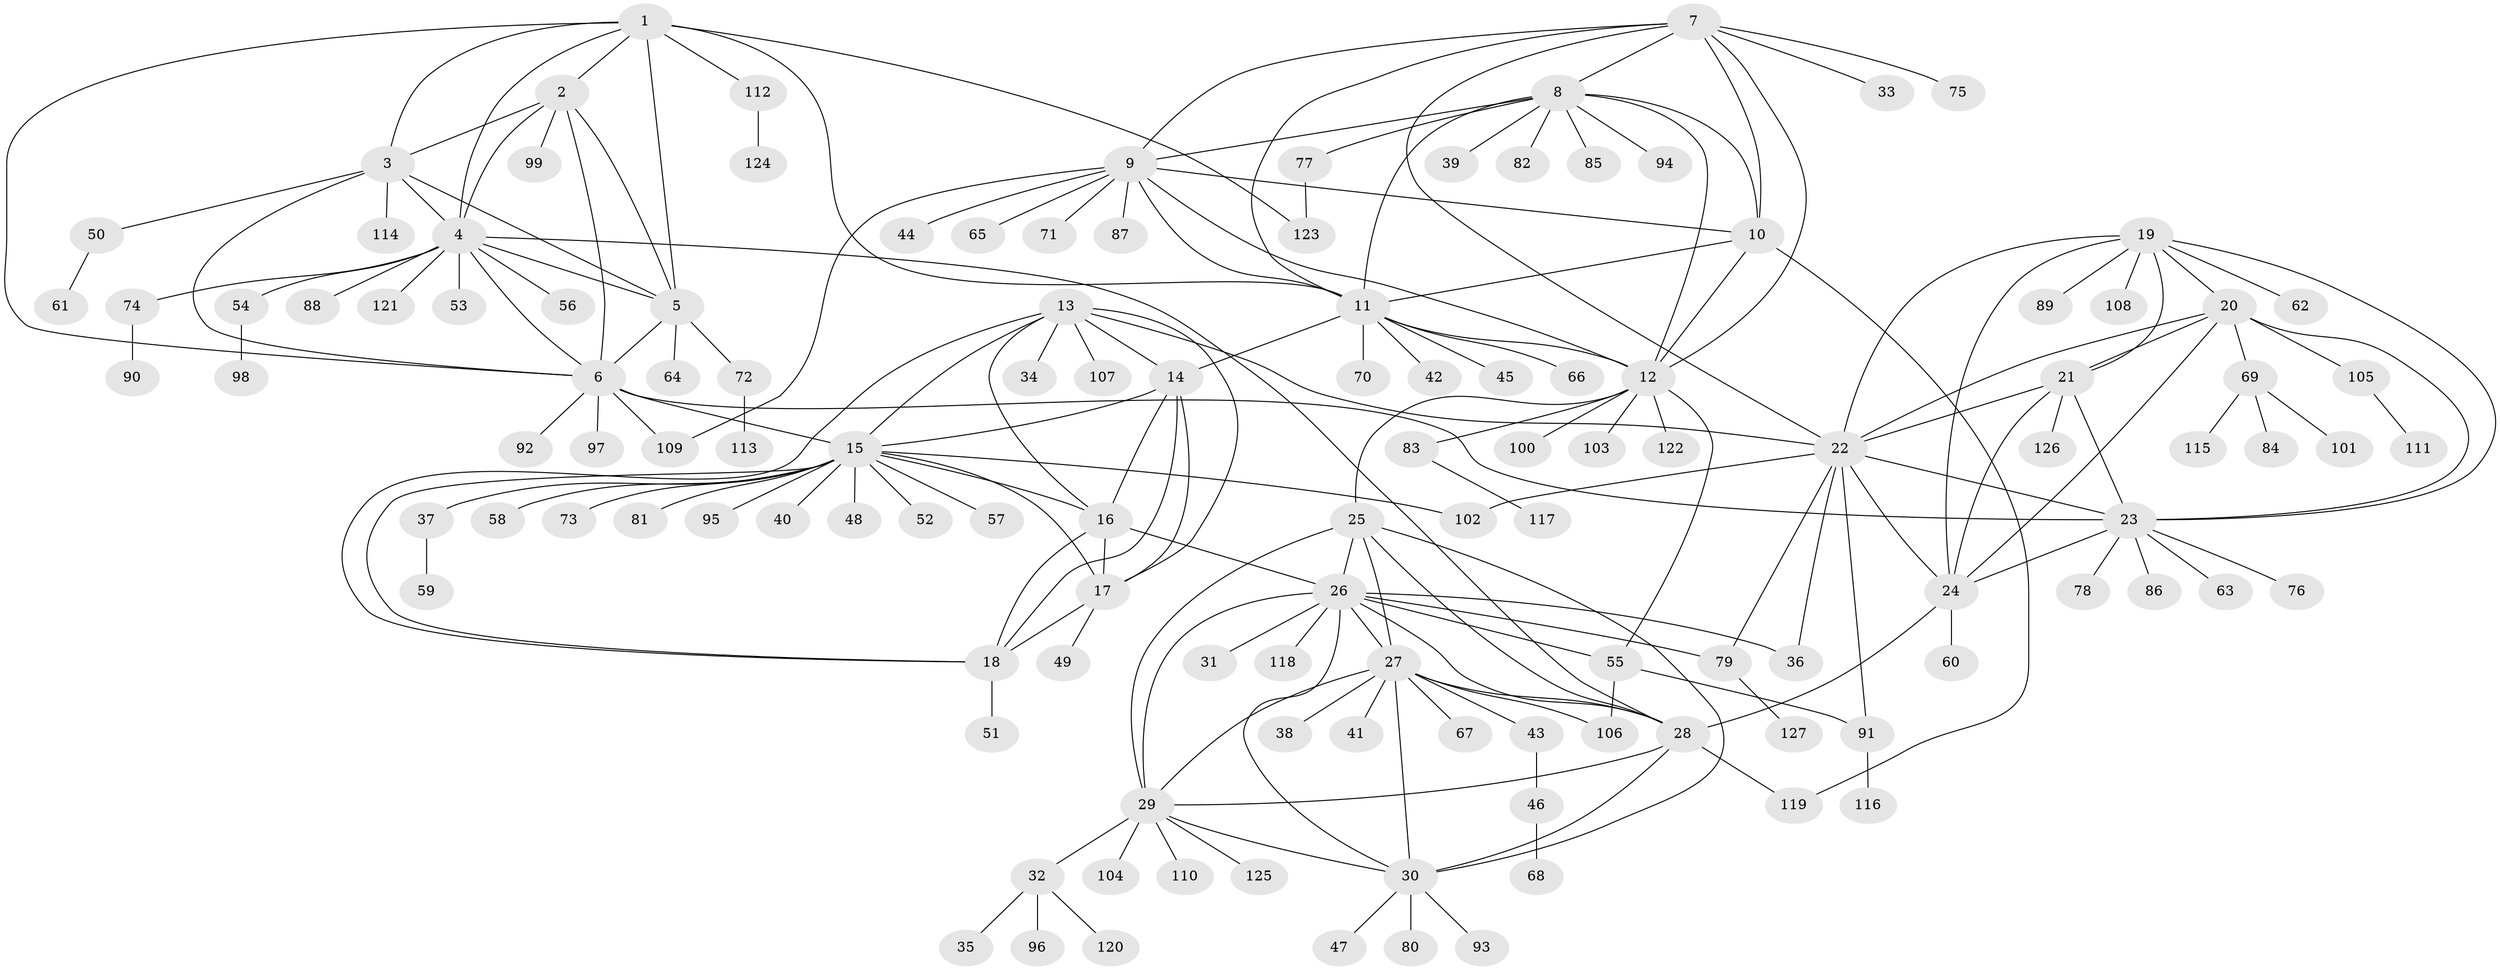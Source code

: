// coarse degree distribution, {8: 0.0784313725490196, 5: 0.0784313725490196, 6: 0.17647058823529413, 9: 0.0196078431372549, 7: 0.0196078431372549, 4: 0.11764705882352941, 12: 0.0196078431372549, 2: 0.17647058823529413, 1: 0.3137254901960784}
// Generated by graph-tools (version 1.1) at 2025/52/03/04/25 22:52:22]
// undirected, 127 vertices, 191 edges
graph export_dot {
  node [color=gray90,style=filled];
  1;
  2;
  3;
  4;
  5;
  6;
  7;
  8;
  9;
  10;
  11;
  12;
  13;
  14;
  15;
  16;
  17;
  18;
  19;
  20;
  21;
  22;
  23;
  24;
  25;
  26;
  27;
  28;
  29;
  30;
  31;
  32;
  33;
  34;
  35;
  36;
  37;
  38;
  39;
  40;
  41;
  42;
  43;
  44;
  45;
  46;
  47;
  48;
  49;
  50;
  51;
  52;
  53;
  54;
  55;
  56;
  57;
  58;
  59;
  60;
  61;
  62;
  63;
  64;
  65;
  66;
  67;
  68;
  69;
  70;
  71;
  72;
  73;
  74;
  75;
  76;
  77;
  78;
  79;
  80;
  81;
  82;
  83;
  84;
  85;
  86;
  87;
  88;
  89;
  90;
  91;
  92;
  93;
  94;
  95;
  96;
  97;
  98;
  99;
  100;
  101;
  102;
  103;
  104;
  105;
  106;
  107;
  108;
  109;
  110;
  111;
  112;
  113;
  114;
  115;
  116;
  117;
  118;
  119;
  120;
  121;
  122;
  123;
  124;
  125;
  126;
  127;
  1 -- 2;
  1 -- 3;
  1 -- 4;
  1 -- 5;
  1 -- 6;
  1 -- 11;
  1 -- 112;
  1 -- 123;
  2 -- 3;
  2 -- 4;
  2 -- 5;
  2 -- 6;
  2 -- 99;
  3 -- 4;
  3 -- 5;
  3 -- 6;
  3 -- 50;
  3 -- 114;
  4 -- 5;
  4 -- 6;
  4 -- 28;
  4 -- 53;
  4 -- 54;
  4 -- 56;
  4 -- 74;
  4 -- 88;
  4 -- 121;
  5 -- 6;
  5 -- 64;
  5 -- 72;
  6 -- 15;
  6 -- 23;
  6 -- 92;
  6 -- 97;
  6 -- 109;
  7 -- 8;
  7 -- 9;
  7 -- 10;
  7 -- 11;
  7 -- 12;
  7 -- 22;
  7 -- 33;
  7 -- 75;
  8 -- 9;
  8 -- 10;
  8 -- 11;
  8 -- 12;
  8 -- 39;
  8 -- 77;
  8 -- 82;
  8 -- 85;
  8 -- 94;
  9 -- 10;
  9 -- 11;
  9 -- 12;
  9 -- 44;
  9 -- 65;
  9 -- 71;
  9 -- 87;
  9 -- 109;
  10 -- 11;
  10 -- 12;
  10 -- 119;
  11 -- 12;
  11 -- 14;
  11 -- 42;
  11 -- 45;
  11 -- 66;
  11 -- 70;
  12 -- 25;
  12 -- 55;
  12 -- 83;
  12 -- 100;
  12 -- 103;
  12 -- 122;
  13 -- 14;
  13 -- 15;
  13 -- 16;
  13 -- 17;
  13 -- 18;
  13 -- 22;
  13 -- 34;
  13 -- 107;
  14 -- 15;
  14 -- 16;
  14 -- 17;
  14 -- 18;
  15 -- 16;
  15 -- 17;
  15 -- 18;
  15 -- 37;
  15 -- 40;
  15 -- 48;
  15 -- 52;
  15 -- 57;
  15 -- 58;
  15 -- 73;
  15 -- 81;
  15 -- 95;
  15 -- 102;
  16 -- 17;
  16 -- 18;
  16 -- 26;
  17 -- 18;
  17 -- 49;
  18 -- 51;
  19 -- 20;
  19 -- 21;
  19 -- 22;
  19 -- 23;
  19 -- 24;
  19 -- 62;
  19 -- 89;
  19 -- 108;
  20 -- 21;
  20 -- 22;
  20 -- 23;
  20 -- 24;
  20 -- 69;
  20 -- 105;
  21 -- 22;
  21 -- 23;
  21 -- 24;
  21 -- 126;
  22 -- 23;
  22 -- 24;
  22 -- 36;
  22 -- 79;
  22 -- 91;
  22 -- 102;
  23 -- 24;
  23 -- 63;
  23 -- 76;
  23 -- 78;
  23 -- 86;
  24 -- 28;
  24 -- 60;
  25 -- 26;
  25 -- 27;
  25 -- 28;
  25 -- 29;
  25 -- 30;
  26 -- 27;
  26 -- 28;
  26 -- 29;
  26 -- 30;
  26 -- 31;
  26 -- 36;
  26 -- 55;
  26 -- 79;
  26 -- 118;
  27 -- 28;
  27 -- 29;
  27 -- 30;
  27 -- 38;
  27 -- 41;
  27 -- 43;
  27 -- 67;
  27 -- 106;
  28 -- 29;
  28 -- 30;
  28 -- 119;
  29 -- 30;
  29 -- 32;
  29 -- 104;
  29 -- 110;
  29 -- 125;
  30 -- 47;
  30 -- 80;
  30 -- 93;
  32 -- 35;
  32 -- 96;
  32 -- 120;
  37 -- 59;
  43 -- 46;
  46 -- 68;
  50 -- 61;
  54 -- 98;
  55 -- 91;
  55 -- 106;
  69 -- 84;
  69 -- 101;
  69 -- 115;
  72 -- 113;
  74 -- 90;
  77 -- 123;
  79 -- 127;
  83 -- 117;
  91 -- 116;
  105 -- 111;
  112 -- 124;
}
